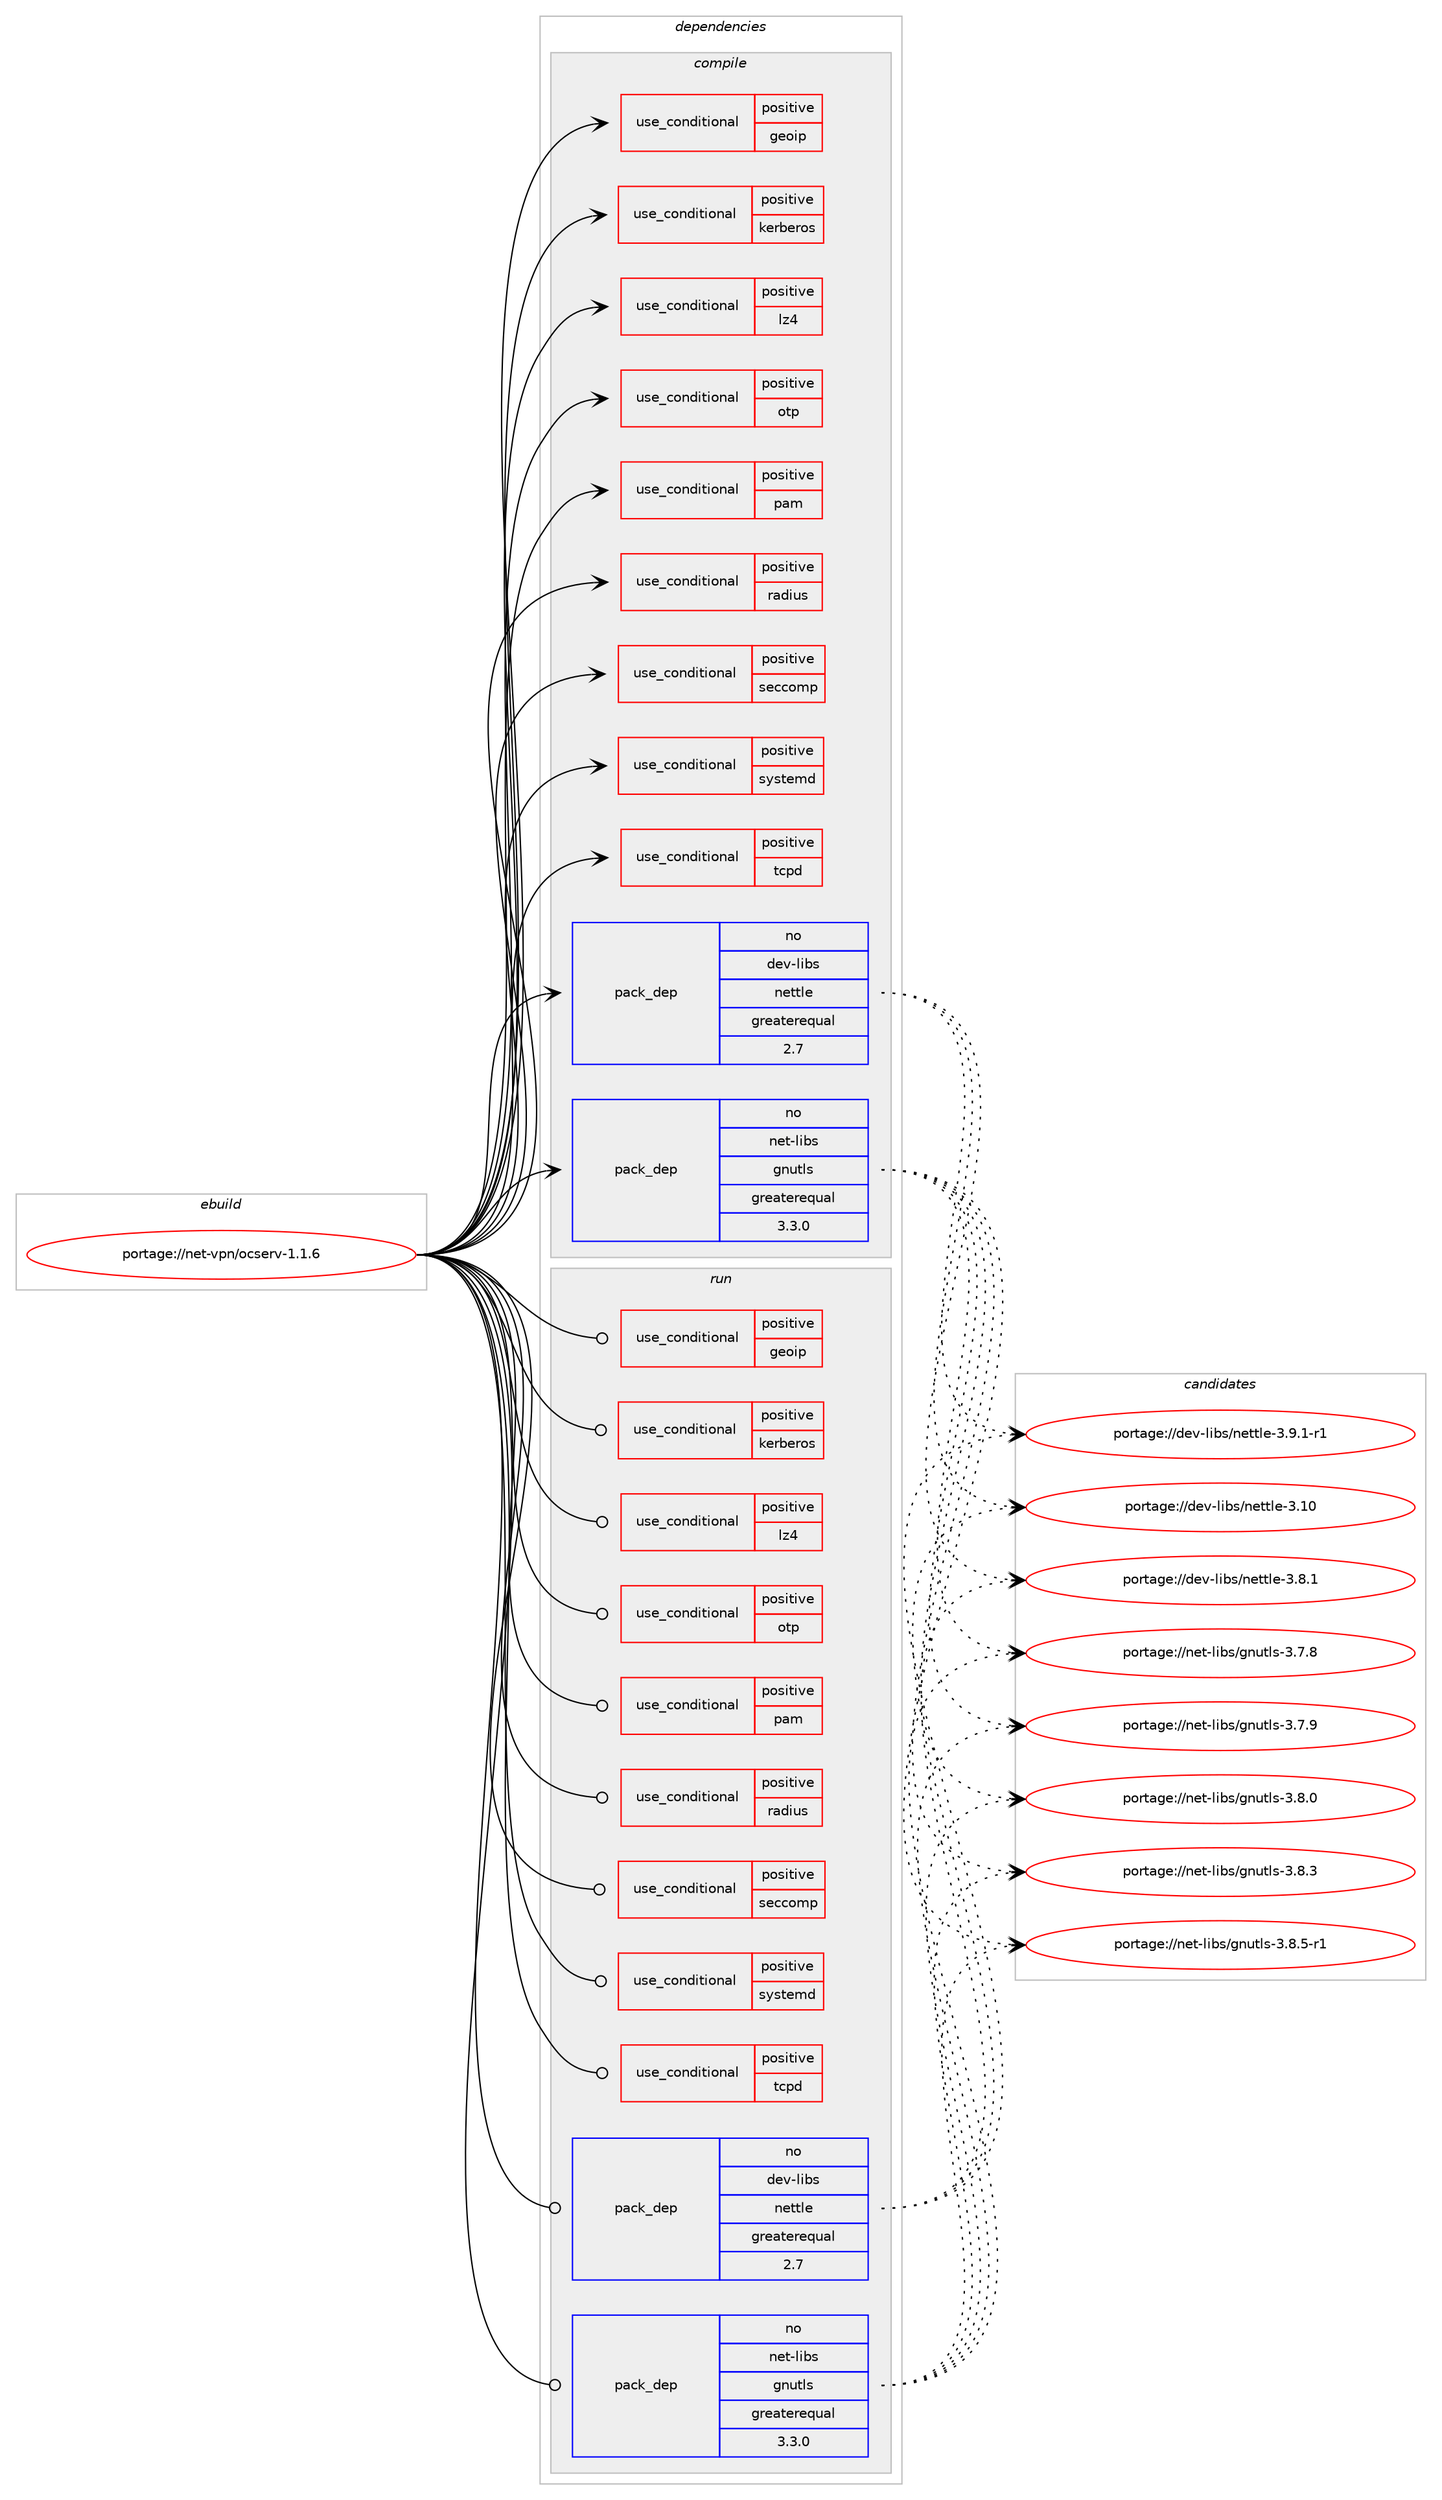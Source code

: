 digraph prolog {

# *************
# Graph options
# *************

newrank=true;
concentrate=true;
compound=true;
graph [rankdir=LR,fontname=Helvetica,fontsize=10,ranksep=1.5];#, ranksep=2.5, nodesep=0.2];
edge  [arrowhead=vee];
node  [fontname=Helvetica,fontsize=10];

# **********
# The ebuild
# **********

subgraph cluster_leftcol {
color=gray;
rank=same;
label=<<i>ebuild</i>>;
id [label="portage://net-vpn/ocserv-1.1.6", color=red, width=4, href="../net-vpn/ocserv-1.1.6.svg"];
}

# ****************
# The dependencies
# ****************

subgraph cluster_midcol {
color=gray;
label=<<i>dependencies</i>>;
subgraph cluster_compile {
fillcolor="#eeeeee";
style=filled;
label=<<i>compile</i>>;
subgraph cond99556 {
dependency195308 [label=<<TABLE BORDER="0" CELLBORDER="1" CELLSPACING="0" CELLPADDING="4"><TR><TD ROWSPAN="3" CELLPADDING="10">use_conditional</TD></TR><TR><TD>positive</TD></TR><TR><TD>geoip</TD></TR></TABLE>>, shape=none, color=red];
# *** BEGIN UNKNOWN DEPENDENCY TYPE (TODO) ***
# dependency195308 -> package_dependency(portage://net-vpn/ocserv-1.1.6,install,no,dev-libs,geoip,none,[,,],[slot(0),equal],[])
# *** END UNKNOWN DEPENDENCY TYPE (TODO) ***

}
id:e -> dependency195308:w [weight=20,style="solid",arrowhead="vee"];
subgraph cond99557 {
dependency195309 [label=<<TABLE BORDER="0" CELLBORDER="1" CELLSPACING="0" CELLPADDING="4"><TR><TD ROWSPAN="3" CELLPADDING="10">use_conditional</TD></TR><TR><TD>positive</TD></TR><TR><TD>kerberos</TD></TR></TABLE>>, shape=none, color=red];
# *** BEGIN UNKNOWN DEPENDENCY TYPE (TODO) ***
# dependency195309 -> package_dependency(portage://net-vpn/ocserv-1.1.6,install,no,virtual,krb5,none,[,,],[],[])
# *** END UNKNOWN DEPENDENCY TYPE (TODO) ***

}
id:e -> dependency195309:w [weight=20,style="solid",arrowhead="vee"];
subgraph cond99558 {
dependency195310 [label=<<TABLE BORDER="0" CELLBORDER="1" CELLSPACING="0" CELLPADDING="4"><TR><TD ROWSPAN="3" CELLPADDING="10">use_conditional</TD></TR><TR><TD>positive</TD></TR><TR><TD>lz4</TD></TR></TABLE>>, shape=none, color=red];
# *** BEGIN UNKNOWN DEPENDENCY TYPE (TODO) ***
# dependency195310 -> package_dependency(portage://net-vpn/ocserv-1.1.6,install,no,app-arch,lz4,none,[,,],[slot(0),equal],[])
# *** END UNKNOWN DEPENDENCY TYPE (TODO) ***

}
id:e -> dependency195310:w [weight=20,style="solid",arrowhead="vee"];
subgraph cond99559 {
dependency195311 [label=<<TABLE BORDER="0" CELLBORDER="1" CELLSPACING="0" CELLPADDING="4"><TR><TD ROWSPAN="3" CELLPADDING="10">use_conditional</TD></TR><TR><TD>positive</TD></TR><TR><TD>otp</TD></TR></TABLE>>, shape=none, color=red];
# *** BEGIN UNKNOWN DEPENDENCY TYPE (TODO) ***
# dependency195311 -> package_dependency(portage://net-vpn/ocserv-1.1.6,install,no,sys-auth,oath-toolkit,none,[,,],[slot(0),equal],[])
# *** END UNKNOWN DEPENDENCY TYPE (TODO) ***

}
id:e -> dependency195311:w [weight=20,style="solid",arrowhead="vee"];
subgraph cond99560 {
dependency195312 [label=<<TABLE BORDER="0" CELLBORDER="1" CELLSPACING="0" CELLPADDING="4"><TR><TD ROWSPAN="3" CELLPADDING="10">use_conditional</TD></TR><TR><TD>positive</TD></TR><TR><TD>pam</TD></TR></TABLE>>, shape=none, color=red];
# *** BEGIN UNKNOWN DEPENDENCY TYPE (TODO) ***
# dependency195312 -> package_dependency(portage://net-vpn/ocserv-1.1.6,install,no,sys-libs,pam,none,[,,],[slot(0),equal],[])
# *** END UNKNOWN DEPENDENCY TYPE (TODO) ***

}
id:e -> dependency195312:w [weight=20,style="solid",arrowhead="vee"];
subgraph cond99561 {
dependency195313 [label=<<TABLE BORDER="0" CELLBORDER="1" CELLSPACING="0" CELLPADDING="4"><TR><TD ROWSPAN="3" CELLPADDING="10">use_conditional</TD></TR><TR><TD>positive</TD></TR><TR><TD>radius</TD></TR></TABLE>>, shape=none, color=red];
# *** BEGIN UNKNOWN DEPENDENCY TYPE (TODO) ***
# dependency195313 -> package_dependency(portage://net-vpn/ocserv-1.1.6,install,no,net-dialup,freeradius-client,none,[,,],[slot(0),equal],[])
# *** END UNKNOWN DEPENDENCY TYPE (TODO) ***

}
id:e -> dependency195313:w [weight=20,style="solid",arrowhead="vee"];
subgraph cond99562 {
dependency195314 [label=<<TABLE BORDER="0" CELLBORDER="1" CELLSPACING="0" CELLPADDING="4"><TR><TD ROWSPAN="3" CELLPADDING="10">use_conditional</TD></TR><TR><TD>positive</TD></TR><TR><TD>seccomp</TD></TR></TABLE>>, shape=none, color=red];
# *** BEGIN UNKNOWN DEPENDENCY TYPE (TODO) ***
# dependency195314 -> package_dependency(portage://net-vpn/ocserv-1.1.6,install,no,sys-libs,libseccomp,none,[,,],[slot(0),equal],[])
# *** END UNKNOWN DEPENDENCY TYPE (TODO) ***

}
id:e -> dependency195314:w [weight=20,style="solid",arrowhead="vee"];
subgraph cond99563 {
dependency195315 [label=<<TABLE BORDER="0" CELLBORDER="1" CELLSPACING="0" CELLPADDING="4"><TR><TD ROWSPAN="3" CELLPADDING="10">use_conditional</TD></TR><TR><TD>positive</TD></TR><TR><TD>systemd</TD></TR></TABLE>>, shape=none, color=red];
# *** BEGIN UNKNOWN DEPENDENCY TYPE (TODO) ***
# dependency195315 -> package_dependency(portage://net-vpn/ocserv-1.1.6,install,no,sys-apps,systemd,none,[,,],[slot(0),equal],[])
# *** END UNKNOWN DEPENDENCY TYPE (TODO) ***

}
id:e -> dependency195315:w [weight=20,style="solid",arrowhead="vee"];
subgraph cond99564 {
dependency195316 [label=<<TABLE BORDER="0" CELLBORDER="1" CELLSPACING="0" CELLPADDING="4"><TR><TD ROWSPAN="3" CELLPADDING="10">use_conditional</TD></TR><TR><TD>positive</TD></TR><TR><TD>tcpd</TD></TR></TABLE>>, shape=none, color=red];
# *** BEGIN UNKNOWN DEPENDENCY TYPE (TODO) ***
# dependency195316 -> package_dependency(portage://net-vpn/ocserv-1.1.6,install,no,sys-apps,tcp-wrappers,none,[,,],[slot(0),equal],[])
# *** END UNKNOWN DEPENDENCY TYPE (TODO) ***

}
id:e -> dependency195316:w [weight=20,style="solid",arrowhead="vee"];
# *** BEGIN UNKNOWN DEPENDENCY TYPE (TODO) ***
# id -> package_dependency(portage://net-vpn/ocserv-1.1.6,install,no,dev-libs,libev,none,[,,],[slot(0),equal],[])
# *** END UNKNOWN DEPENDENCY TYPE (TODO) ***

# *** BEGIN UNKNOWN DEPENDENCY TYPE (TODO) ***
# id -> package_dependency(portage://net-vpn/ocserv-1.1.6,install,no,dev-libs,libnl,none,[,,],[slot(3),equal],[])
# *** END UNKNOWN DEPENDENCY TYPE (TODO) ***

subgraph pack93026 {
dependency195317 [label=<<TABLE BORDER="0" CELLBORDER="1" CELLSPACING="0" CELLPADDING="4" WIDTH="220"><TR><TD ROWSPAN="6" CELLPADDING="30">pack_dep</TD></TR><TR><TD WIDTH="110">no</TD></TR><TR><TD>dev-libs</TD></TR><TR><TD>nettle</TD></TR><TR><TD>greaterequal</TD></TR><TR><TD>2.7</TD></TR></TABLE>>, shape=none, color=blue];
}
id:e -> dependency195317:w [weight=20,style="solid",arrowhead="vee"];
# *** BEGIN UNKNOWN DEPENDENCY TYPE (TODO) ***
# id -> package_dependency(portage://net-vpn/ocserv-1.1.6,install,no,dev-libs,pcl,none,[,,],[slot(0),equal],[])
# *** END UNKNOWN DEPENDENCY TYPE (TODO) ***

# *** BEGIN UNKNOWN DEPENDENCY TYPE (TODO) ***
# id -> package_dependency(portage://net-vpn/ocserv-1.1.6,install,no,dev-libs,protobuf-c,none,[,,],[slot(0),equal],[])
# *** END UNKNOWN DEPENDENCY TYPE (TODO) ***

subgraph pack93027 {
dependency195318 [label=<<TABLE BORDER="0" CELLBORDER="1" CELLSPACING="0" CELLPADDING="4" WIDTH="220"><TR><TD ROWSPAN="6" CELLPADDING="30">pack_dep</TD></TR><TR><TD WIDTH="110">no</TD></TR><TR><TD>net-libs</TD></TR><TR><TD>gnutls</TD></TR><TR><TD>greaterequal</TD></TR><TR><TD>3.3.0</TD></TR></TABLE>>, shape=none, color=blue];
}
id:e -> dependency195318:w [weight=20,style="solid",arrowhead="vee"];
# *** BEGIN UNKNOWN DEPENDENCY TYPE (TODO) ***
# id -> package_dependency(portage://net-vpn/ocserv-1.1.6,install,no,net-libs,http-parser,none,[,,],[slot(0),equal],[])
# *** END UNKNOWN DEPENDENCY TYPE (TODO) ***

# *** BEGIN UNKNOWN DEPENDENCY TYPE (TODO) ***
# id -> package_dependency(portage://net-vpn/ocserv-1.1.6,install,no,sys-libs,readline,none,[,,],[slot(0),equal],[])
# *** END UNKNOWN DEPENDENCY TYPE (TODO) ***

# *** BEGIN UNKNOWN DEPENDENCY TYPE (TODO) ***
# id -> package_dependency(portage://net-vpn/ocserv-1.1.6,install,no,sys-libs,talloc,none,[,,],[slot(0),equal],[])
# *** END UNKNOWN DEPENDENCY TYPE (TODO) ***

# *** BEGIN UNKNOWN DEPENDENCY TYPE (TODO) ***
# id -> package_dependency(portage://net-vpn/ocserv-1.1.6,install,no,virtual,libcrypt,none,[,,],any_same_slot,[])
# *** END UNKNOWN DEPENDENCY TYPE (TODO) ***

}
subgraph cluster_compileandrun {
fillcolor="#eeeeee";
style=filled;
label=<<i>compile and run</i>>;
}
subgraph cluster_run {
fillcolor="#eeeeee";
style=filled;
label=<<i>run</i>>;
subgraph cond99565 {
dependency195319 [label=<<TABLE BORDER="0" CELLBORDER="1" CELLSPACING="0" CELLPADDING="4"><TR><TD ROWSPAN="3" CELLPADDING="10">use_conditional</TD></TR><TR><TD>positive</TD></TR><TR><TD>geoip</TD></TR></TABLE>>, shape=none, color=red];
# *** BEGIN UNKNOWN DEPENDENCY TYPE (TODO) ***
# dependency195319 -> package_dependency(portage://net-vpn/ocserv-1.1.6,run,no,dev-libs,geoip,none,[,,],[slot(0),equal],[])
# *** END UNKNOWN DEPENDENCY TYPE (TODO) ***

}
id:e -> dependency195319:w [weight=20,style="solid",arrowhead="odot"];
subgraph cond99566 {
dependency195320 [label=<<TABLE BORDER="0" CELLBORDER="1" CELLSPACING="0" CELLPADDING="4"><TR><TD ROWSPAN="3" CELLPADDING="10">use_conditional</TD></TR><TR><TD>positive</TD></TR><TR><TD>kerberos</TD></TR></TABLE>>, shape=none, color=red];
# *** BEGIN UNKNOWN DEPENDENCY TYPE (TODO) ***
# dependency195320 -> package_dependency(portage://net-vpn/ocserv-1.1.6,run,no,virtual,krb5,none,[,,],[],[])
# *** END UNKNOWN DEPENDENCY TYPE (TODO) ***

}
id:e -> dependency195320:w [weight=20,style="solid",arrowhead="odot"];
subgraph cond99567 {
dependency195321 [label=<<TABLE BORDER="0" CELLBORDER="1" CELLSPACING="0" CELLPADDING="4"><TR><TD ROWSPAN="3" CELLPADDING="10">use_conditional</TD></TR><TR><TD>positive</TD></TR><TR><TD>lz4</TD></TR></TABLE>>, shape=none, color=red];
# *** BEGIN UNKNOWN DEPENDENCY TYPE (TODO) ***
# dependency195321 -> package_dependency(portage://net-vpn/ocserv-1.1.6,run,no,app-arch,lz4,none,[,,],[slot(0),equal],[])
# *** END UNKNOWN DEPENDENCY TYPE (TODO) ***

}
id:e -> dependency195321:w [weight=20,style="solid",arrowhead="odot"];
subgraph cond99568 {
dependency195322 [label=<<TABLE BORDER="0" CELLBORDER="1" CELLSPACING="0" CELLPADDING="4"><TR><TD ROWSPAN="3" CELLPADDING="10">use_conditional</TD></TR><TR><TD>positive</TD></TR><TR><TD>otp</TD></TR></TABLE>>, shape=none, color=red];
# *** BEGIN UNKNOWN DEPENDENCY TYPE (TODO) ***
# dependency195322 -> package_dependency(portage://net-vpn/ocserv-1.1.6,run,no,sys-auth,oath-toolkit,none,[,,],[slot(0),equal],[])
# *** END UNKNOWN DEPENDENCY TYPE (TODO) ***

}
id:e -> dependency195322:w [weight=20,style="solid",arrowhead="odot"];
subgraph cond99569 {
dependency195323 [label=<<TABLE BORDER="0" CELLBORDER="1" CELLSPACING="0" CELLPADDING="4"><TR><TD ROWSPAN="3" CELLPADDING="10">use_conditional</TD></TR><TR><TD>positive</TD></TR><TR><TD>pam</TD></TR></TABLE>>, shape=none, color=red];
# *** BEGIN UNKNOWN DEPENDENCY TYPE (TODO) ***
# dependency195323 -> package_dependency(portage://net-vpn/ocserv-1.1.6,run,no,sys-libs,pam,none,[,,],[slot(0),equal],[])
# *** END UNKNOWN DEPENDENCY TYPE (TODO) ***

}
id:e -> dependency195323:w [weight=20,style="solid",arrowhead="odot"];
subgraph cond99570 {
dependency195324 [label=<<TABLE BORDER="0" CELLBORDER="1" CELLSPACING="0" CELLPADDING="4"><TR><TD ROWSPAN="3" CELLPADDING="10">use_conditional</TD></TR><TR><TD>positive</TD></TR><TR><TD>radius</TD></TR></TABLE>>, shape=none, color=red];
# *** BEGIN UNKNOWN DEPENDENCY TYPE (TODO) ***
# dependency195324 -> package_dependency(portage://net-vpn/ocserv-1.1.6,run,no,net-dialup,freeradius-client,none,[,,],[slot(0),equal],[])
# *** END UNKNOWN DEPENDENCY TYPE (TODO) ***

}
id:e -> dependency195324:w [weight=20,style="solid",arrowhead="odot"];
subgraph cond99571 {
dependency195325 [label=<<TABLE BORDER="0" CELLBORDER="1" CELLSPACING="0" CELLPADDING="4"><TR><TD ROWSPAN="3" CELLPADDING="10">use_conditional</TD></TR><TR><TD>positive</TD></TR><TR><TD>seccomp</TD></TR></TABLE>>, shape=none, color=red];
# *** BEGIN UNKNOWN DEPENDENCY TYPE (TODO) ***
# dependency195325 -> package_dependency(portage://net-vpn/ocserv-1.1.6,run,no,sys-libs,libseccomp,none,[,,],[slot(0),equal],[])
# *** END UNKNOWN DEPENDENCY TYPE (TODO) ***

}
id:e -> dependency195325:w [weight=20,style="solid",arrowhead="odot"];
subgraph cond99572 {
dependency195326 [label=<<TABLE BORDER="0" CELLBORDER="1" CELLSPACING="0" CELLPADDING="4"><TR><TD ROWSPAN="3" CELLPADDING="10">use_conditional</TD></TR><TR><TD>positive</TD></TR><TR><TD>systemd</TD></TR></TABLE>>, shape=none, color=red];
# *** BEGIN UNKNOWN DEPENDENCY TYPE (TODO) ***
# dependency195326 -> package_dependency(portage://net-vpn/ocserv-1.1.6,run,no,sys-apps,systemd,none,[,,],[slot(0),equal],[])
# *** END UNKNOWN DEPENDENCY TYPE (TODO) ***

}
id:e -> dependency195326:w [weight=20,style="solid",arrowhead="odot"];
subgraph cond99573 {
dependency195327 [label=<<TABLE BORDER="0" CELLBORDER="1" CELLSPACING="0" CELLPADDING="4"><TR><TD ROWSPAN="3" CELLPADDING="10">use_conditional</TD></TR><TR><TD>positive</TD></TR><TR><TD>tcpd</TD></TR></TABLE>>, shape=none, color=red];
# *** BEGIN UNKNOWN DEPENDENCY TYPE (TODO) ***
# dependency195327 -> package_dependency(portage://net-vpn/ocserv-1.1.6,run,no,sys-apps,tcp-wrappers,none,[,,],[slot(0),equal],[])
# *** END UNKNOWN DEPENDENCY TYPE (TODO) ***

}
id:e -> dependency195327:w [weight=20,style="solid",arrowhead="odot"];
# *** BEGIN UNKNOWN DEPENDENCY TYPE (TODO) ***
# id -> package_dependency(portage://net-vpn/ocserv-1.1.6,run,no,dev-libs,libev,none,[,,],[slot(0),equal],[])
# *** END UNKNOWN DEPENDENCY TYPE (TODO) ***

# *** BEGIN UNKNOWN DEPENDENCY TYPE (TODO) ***
# id -> package_dependency(portage://net-vpn/ocserv-1.1.6,run,no,dev-libs,libnl,none,[,,],[slot(3),equal],[])
# *** END UNKNOWN DEPENDENCY TYPE (TODO) ***

subgraph pack93028 {
dependency195328 [label=<<TABLE BORDER="0" CELLBORDER="1" CELLSPACING="0" CELLPADDING="4" WIDTH="220"><TR><TD ROWSPAN="6" CELLPADDING="30">pack_dep</TD></TR><TR><TD WIDTH="110">no</TD></TR><TR><TD>dev-libs</TD></TR><TR><TD>nettle</TD></TR><TR><TD>greaterequal</TD></TR><TR><TD>2.7</TD></TR></TABLE>>, shape=none, color=blue];
}
id:e -> dependency195328:w [weight=20,style="solid",arrowhead="odot"];
# *** BEGIN UNKNOWN DEPENDENCY TYPE (TODO) ***
# id -> package_dependency(portage://net-vpn/ocserv-1.1.6,run,no,dev-libs,pcl,none,[,,],[slot(0),equal],[])
# *** END UNKNOWN DEPENDENCY TYPE (TODO) ***

# *** BEGIN UNKNOWN DEPENDENCY TYPE (TODO) ***
# id -> package_dependency(portage://net-vpn/ocserv-1.1.6,run,no,dev-libs,protobuf-c,none,[,,],[slot(0),equal],[])
# *** END UNKNOWN DEPENDENCY TYPE (TODO) ***

subgraph pack93029 {
dependency195329 [label=<<TABLE BORDER="0" CELLBORDER="1" CELLSPACING="0" CELLPADDING="4" WIDTH="220"><TR><TD ROWSPAN="6" CELLPADDING="30">pack_dep</TD></TR><TR><TD WIDTH="110">no</TD></TR><TR><TD>net-libs</TD></TR><TR><TD>gnutls</TD></TR><TR><TD>greaterequal</TD></TR><TR><TD>3.3.0</TD></TR></TABLE>>, shape=none, color=blue];
}
id:e -> dependency195329:w [weight=20,style="solid",arrowhead="odot"];
# *** BEGIN UNKNOWN DEPENDENCY TYPE (TODO) ***
# id -> package_dependency(portage://net-vpn/ocserv-1.1.6,run,no,net-libs,http-parser,none,[,,],[slot(0),equal],[])
# *** END UNKNOWN DEPENDENCY TYPE (TODO) ***

# *** BEGIN UNKNOWN DEPENDENCY TYPE (TODO) ***
# id -> package_dependency(portage://net-vpn/ocserv-1.1.6,run,no,sys-libs,readline,none,[,,],[slot(0),equal],[])
# *** END UNKNOWN DEPENDENCY TYPE (TODO) ***

# *** BEGIN UNKNOWN DEPENDENCY TYPE (TODO) ***
# id -> package_dependency(portage://net-vpn/ocserv-1.1.6,run,no,sys-libs,talloc,none,[,,],[slot(0),equal],[])
# *** END UNKNOWN DEPENDENCY TYPE (TODO) ***

# *** BEGIN UNKNOWN DEPENDENCY TYPE (TODO) ***
# id -> package_dependency(portage://net-vpn/ocserv-1.1.6,run,no,virtual,libcrypt,none,[,,],any_same_slot,[])
# *** END UNKNOWN DEPENDENCY TYPE (TODO) ***

}
}

# **************
# The candidates
# **************

subgraph cluster_choices {
rank=same;
color=gray;
label=<<i>candidates</i>>;

subgraph choice93026 {
color=black;
nodesep=1;
choice1001011184510810598115471101011161161081014551464948 [label="portage://dev-libs/nettle-3.10", color=red, width=4,href="../dev-libs/nettle-3.10.svg"];
choice100101118451081059811547110101116116108101455146564649 [label="portage://dev-libs/nettle-3.8.1", color=red, width=4,href="../dev-libs/nettle-3.8.1.svg"];
choice1001011184510810598115471101011161161081014551465746494511449 [label="portage://dev-libs/nettle-3.9.1-r1", color=red, width=4,href="../dev-libs/nettle-3.9.1-r1.svg"];
dependency195317:e -> choice1001011184510810598115471101011161161081014551464948:w [style=dotted,weight="100"];
dependency195317:e -> choice100101118451081059811547110101116116108101455146564649:w [style=dotted,weight="100"];
dependency195317:e -> choice1001011184510810598115471101011161161081014551465746494511449:w [style=dotted,weight="100"];
}
subgraph choice93027 {
color=black;
nodesep=1;
choice110101116451081059811547103110117116108115455146554656 [label="portage://net-libs/gnutls-3.7.8", color=red, width=4,href="../net-libs/gnutls-3.7.8.svg"];
choice110101116451081059811547103110117116108115455146554657 [label="portage://net-libs/gnutls-3.7.9", color=red, width=4,href="../net-libs/gnutls-3.7.9.svg"];
choice110101116451081059811547103110117116108115455146564648 [label="portage://net-libs/gnutls-3.8.0", color=red, width=4,href="../net-libs/gnutls-3.8.0.svg"];
choice110101116451081059811547103110117116108115455146564651 [label="portage://net-libs/gnutls-3.8.3", color=red, width=4,href="../net-libs/gnutls-3.8.3.svg"];
choice1101011164510810598115471031101171161081154551465646534511449 [label="portage://net-libs/gnutls-3.8.5-r1", color=red, width=4,href="../net-libs/gnutls-3.8.5-r1.svg"];
dependency195318:e -> choice110101116451081059811547103110117116108115455146554656:w [style=dotted,weight="100"];
dependency195318:e -> choice110101116451081059811547103110117116108115455146554657:w [style=dotted,weight="100"];
dependency195318:e -> choice110101116451081059811547103110117116108115455146564648:w [style=dotted,weight="100"];
dependency195318:e -> choice110101116451081059811547103110117116108115455146564651:w [style=dotted,weight="100"];
dependency195318:e -> choice1101011164510810598115471031101171161081154551465646534511449:w [style=dotted,weight="100"];
}
subgraph choice93028 {
color=black;
nodesep=1;
choice1001011184510810598115471101011161161081014551464948 [label="portage://dev-libs/nettle-3.10", color=red, width=4,href="../dev-libs/nettle-3.10.svg"];
choice100101118451081059811547110101116116108101455146564649 [label="portage://dev-libs/nettle-3.8.1", color=red, width=4,href="../dev-libs/nettle-3.8.1.svg"];
choice1001011184510810598115471101011161161081014551465746494511449 [label="portage://dev-libs/nettle-3.9.1-r1", color=red, width=4,href="../dev-libs/nettle-3.9.1-r1.svg"];
dependency195328:e -> choice1001011184510810598115471101011161161081014551464948:w [style=dotted,weight="100"];
dependency195328:e -> choice100101118451081059811547110101116116108101455146564649:w [style=dotted,weight="100"];
dependency195328:e -> choice1001011184510810598115471101011161161081014551465746494511449:w [style=dotted,weight="100"];
}
subgraph choice93029 {
color=black;
nodesep=1;
choice110101116451081059811547103110117116108115455146554656 [label="portage://net-libs/gnutls-3.7.8", color=red, width=4,href="../net-libs/gnutls-3.7.8.svg"];
choice110101116451081059811547103110117116108115455146554657 [label="portage://net-libs/gnutls-3.7.9", color=red, width=4,href="../net-libs/gnutls-3.7.9.svg"];
choice110101116451081059811547103110117116108115455146564648 [label="portage://net-libs/gnutls-3.8.0", color=red, width=4,href="../net-libs/gnutls-3.8.0.svg"];
choice110101116451081059811547103110117116108115455146564651 [label="portage://net-libs/gnutls-3.8.3", color=red, width=4,href="../net-libs/gnutls-3.8.3.svg"];
choice1101011164510810598115471031101171161081154551465646534511449 [label="portage://net-libs/gnutls-3.8.5-r1", color=red, width=4,href="../net-libs/gnutls-3.8.5-r1.svg"];
dependency195329:e -> choice110101116451081059811547103110117116108115455146554656:w [style=dotted,weight="100"];
dependency195329:e -> choice110101116451081059811547103110117116108115455146554657:w [style=dotted,weight="100"];
dependency195329:e -> choice110101116451081059811547103110117116108115455146564648:w [style=dotted,weight="100"];
dependency195329:e -> choice110101116451081059811547103110117116108115455146564651:w [style=dotted,weight="100"];
dependency195329:e -> choice1101011164510810598115471031101171161081154551465646534511449:w [style=dotted,weight="100"];
}
}

}
